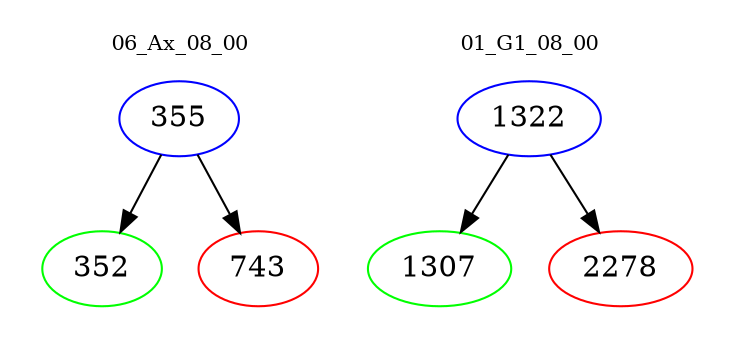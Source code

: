 digraph{
subgraph cluster_0 {
color = white
label = "06_Ax_08_00";
fontsize=10;
T0_355 [label="355", color="blue"]
T0_355 -> T0_352 [color="black"]
T0_352 [label="352", color="green"]
T0_355 -> T0_743 [color="black"]
T0_743 [label="743", color="red"]
}
subgraph cluster_1 {
color = white
label = "01_G1_08_00";
fontsize=10;
T1_1322 [label="1322", color="blue"]
T1_1322 -> T1_1307 [color="black"]
T1_1307 [label="1307", color="green"]
T1_1322 -> T1_2278 [color="black"]
T1_2278 [label="2278", color="red"]
}
}
